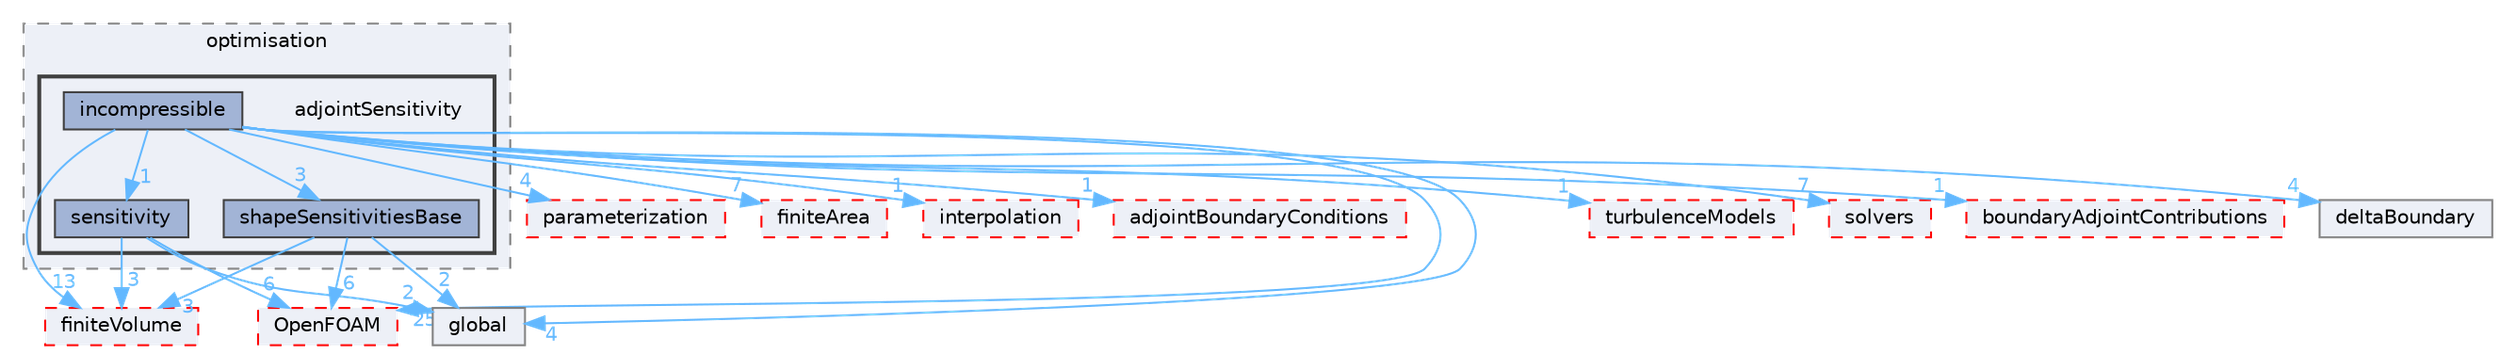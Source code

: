 digraph "src/optimisation/adjointOptimisation/adjoint/optimisation/adjointSensitivity"
{
 // LATEX_PDF_SIZE
  bgcolor="transparent";
  edge [fontname=Helvetica,fontsize=10,labelfontname=Helvetica,labelfontsize=10];
  node [fontname=Helvetica,fontsize=10,shape=box,height=0.2,width=0.4];
  compound=true
  subgraph clusterdir_4c08a66c3363b1709c4529c1c6cd2d18 {
    graph [ bgcolor="#edf0f7", pencolor="grey50", label="optimisation", fontname=Helvetica,fontsize=10 style="filled,dashed", URL="dir_4c08a66c3363b1709c4529c1c6cd2d18.html",tooltip=""]
  subgraph clusterdir_dbddc55ddf5981e932e9ab5e5ca01d5b {
    graph [ bgcolor="#edf0f7", pencolor="grey25", label="", fontname=Helvetica,fontsize=10 style="filled,bold", URL="dir_dbddc55ddf5981e932e9ab5e5ca01d5b.html",tooltip=""]
    dir_dbddc55ddf5981e932e9ab5e5ca01d5b [shape=plaintext, label="adjointSensitivity"];
  dir_2b473d201aab52bb890a8b3370c59272 [label="incompressible", fillcolor="#a2b4d6", color="grey25", style="filled", URL="dir_2b473d201aab52bb890a8b3370c59272.html",tooltip=""];
  dir_f7272483e2a5918c938aa224b678aee8 [label="sensitivity", fillcolor="#a2b4d6", color="grey25", style="filled", URL="dir_f7272483e2a5918c938aa224b678aee8.html",tooltip=""];
  dir_0b22c8edd23710d15b1d2247fd5f446d [label="shapeSensitivitiesBase", fillcolor="#a2b4d6", color="grey25", style="filled", URL="dir_0b22c8edd23710d15b1d2247fd5f446d.html",tooltip=""];
  }
  }
  dir_65c5a1cbdce3964d4a2bd5a2c0168e6b [label="turbulenceModels", fillcolor="#edf0f7", color="red", style="filled,dashed", URL="dir_65c5a1cbdce3964d4a2bd5a2c0168e6b.html",tooltip=""];
  dir_9bd15774b555cf7259a6fa18f99fe99b [label="finiteVolume", fillcolor="#edf0f7", color="red", style="filled,dashed", URL="dir_9bd15774b555cf7259a6fa18f99fe99b.html",tooltip=""];
  dir_c5473ff19b20e6ec4dfe5c310b3778a8 [label="OpenFOAM", fillcolor="#edf0f7", color="red", style="filled,dashed", URL="dir_c5473ff19b20e6ec4dfe5c310b3778a8.html",tooltip=""];
  dir_dd56dc4c5f6c51768e20e60d3fce2a94 [label="global", fillcolor="#edf0f7", color="grey50", style="filled", URL="dir_dd56dc4c5f6c51768e20e60d3fce2a94.html",tooltip=""];
  dir_f1ea2e00111d8324be054b4e32e6ee53 [label="solvers", fillcolor="#edf0f7", color="red", style="filled,dashed", URL="dir_f1ea2e00111d8324be054b4e32e6ee53.html",tooltip=""];
  dir_3c0395a0b3704d24024ddd387bcbaf66 [label="boundaryAdjointContributions", fillcolor="#edf0f7", color="red", style="filled,dashed", URL="dir_3c0395a0b3704d24024ddd387bcbaf66.html",tooltip=""];
  dir_b2bffebd305523ae74de52534349e8c7 [label="deltaBoundary", fillcolor="#edf0f7", color="grey50", style="filled", URL="dir_b2bffebd305523ae74de52534349e8c7.html",tooltip=""];
  dir_b99de617d441e60a7bad4cdf0a5e480b [label="parameterization", fillcolor="#edf0f7", color="red", style="filled,dashed", URL="dir_b99de617d441e60a7bad4cdf0a5e480b.html",tooltip=""];
  dir_b69a9eadfe761c231b266ce918b218a5 [label="finiteArea", fillcolor="#edf0f7", color="red", style="filled,dashed", URL="dir_b69a9eadfe761c231b266ce918b218a5.html",tooltip=""];
  dir_61ddb358d70af38fb50f12bddb113391 [label="interpolation", fillcolor="#edf0f7", color="red", style="filled,dashed", URL="dir_61ddb358d70af38fb50f12bddb113391.html",tooltip=""];
  dir_1784f822592d39f816c839dc1a098cdb [label="adjointBoundaryConditions", fillcolor="#edf0f7", color="red", style="filled,dashed", URL="dir_1784f822592d39f816c839dc1a098cdb.html",tooltip=""];
  dir_2b473d201aab52bb890a8b3370c59272->dir_3c0395a0b3704d24024ddd387bcbaf66 [headlabel="1", labeldistance=1.5 headhref="dir_001815_000324.html" href="dir_001815_000324.html" color="steelblue1" fontcolor="steelblue1"];
  dir_2b473d201aab52bb890a8b3370c59272->dir_65c5a1cbdce3964d4a2bd5a2c0168e6b [headlabel="1", labeldistance=1.5 headhref="dir_001815_004142.html" href="dir_001815_004142.html" color="steelblue1" fontcolor="steelblue1"];
  dir_2b473d201aab52bb890a8b3370c59272->dir_9bd15774b555cf7259a6fa18f99fe99b [headlabel="13", labeldistance=1.5 headhref="dir_001815_001387.html" href="dir_001815_001387.html" color="steelblue1" fontcolor="steelblue1"];
  dir_2b473d201aab52bb890a8b3370c59272->dir_c5473ff19b20e6ec4dfe5c310b3778a8 [headlabel="25", labeldistance=1.5 headhref="dir_001815_002695.html" href="dir_001815_002695.html" color="steelblue1" fontcolor="steelblue1"];
  dir_2b473d201aab52bb890a8b3370c59272->dir_dd56dc4c5f6c51768e20e60d3fce2a94 [headlabel="4", labeldistance=1.5 headhref="dir_001815_001646.html" href="dir_001815_001646.html" color="steelblue1" fontcolor="steelblue1"];
  dir_2b473d201aab52bb890a8b3370c59272->dir_f1ea2e00111d8324be054b4e32e6ee53 [headlabel="7", labeldistance=1.5 headhref="dir_001815_003659.html" href="dir_001815_003659.html" color="steelblue1" fontcolor="steelblue1"];
  dir_2b473d201aab52bb890a8b3370c59272->dir_f7272483e2a5918c938aa224b678aee8 [headlabel="1", labeldistance=1.5 headhref="dir_001815_003479.html" href="dir_001815_003479.html" color="steelblue1" fontcolor="steelblue1"];
  dir_2b473d201aab52bb890a8b3370c59272->dir_b2bffebd305523ae74de52534349e8c7 [headlabel="4", labeldistance=1.5 headhref="dir_001815_000839.html" href="dir_001815_000839.html" color="steelblue1" fontcolor="steelblue1"];
  dir_2b473d201aab52bb890a8b3370c59272->dir_b99de617d441e60a7bad4cdf0a5e480b [headlabel="4", labeldistance=1.5 headhref="dir_001815_002783.html" href="dir_001815_002783.html" color="steelblue1" fontcolor="steelblue1"];
  dir_2b473d201aab52bb890a8b3370c59272->dir_b69a9eadfe761c231b266ce918b218a5 [headlabel="7", labeldistance=1.5 headhref="dir_001815_001385.html" href="dir_001815_001385.html" color="steelblue1" fontcolor="steelblue1"];
  dir_2b473d201aab52bb890a8b3370c59272->dir_0b22c8edd23710d15b1d2247fd5f446d [headlabel="3", labeldistance=1.5 headhref="dir_001815_003512.html" href="dir_001815_003512.html" color="steelblue1" fontcolor="steelblue1"];
  dir_2b473d201aab52bb890a8b3370c59272->dir_61ddb358d70af38fb50f12bddb113391 [headlabel="1", labeldistance=1.5 headhref="dir_001815_001928.html" href="dir_001815_001928.html" color="steelblue1" fontcolor="steelblue1"];
  dir_2b473d201aab52bb890a8b3370c59272->dir_1784f822592d39f816c839dc1a098cdb [headlabel="1", labeldistance=1.5 headhref="dir_001815_000033.html" href="dir_001815_000033.html" color="steelblue1" fontcolor="steelblue1"];
  dir_f7272483e2a5918c938aa224b678aee8->dir_9bd15774b555cf7259a6fa18f99fe99b [headlabel="3", labeldistance=1.5 headhref="dir_003479_001387.html" href="dir_003479_001387.html" color="steelblue1" fontcolor="steelblue1"];
  dir_f7272483e2a5918c938aa224b678aee8->dir_c5473ff19b20e6ec4dfe5c310b3778a8 [headlabel="6", labeldistance=1.5 headhref="dir_003479_002695.html" href="dir_003479_002695.html" color="steelblue1" fontcolor="steelblue1"];
  dir_f7272483e2a5918c938aa224b678aee8->dir_dd56dc4c5f6c51768e20e60d3fce2a94 [headlabel="2", labeldistance=1.5 headhref="dir_003479_001646.html" href="dir_003479_001646.html" color="steelblue1" fontcolor="steelblue1"];
  dir_0b22c8edd23710d15b1d2247fd5f446d->dir_9bd15774b555cf7259a6fa18f99fe99b [headlabel="3", labeldistance=1.5 headhref="dir_003512_001387.html" href="dir_003512_001387.html" color="steelblue1" fontcolor="steelblue1"];
  dir_0b22c8edd23710d15b1d2247fd5f446d->dir_c5473ff19b20e6ec4dfe5c310b3778a8 [headlabel="6", labeldistance=1.5 headhref="dir_003512_002695.html" href="dir_003512_002695.html" color="steelblue1" fontcolor="steelblue1"];
  dir_0b22c8edd23710d15b1d2247fd5f446d->dir_dd56dc4c5f6c51768e20e60d3fce2a94 [headlabel="2", labeldistance=1.5 headhref="dir_003512_001646.html" href="dir_003512_001646.html" color="steelblue1" fontcolor="steelblue1"];
}
